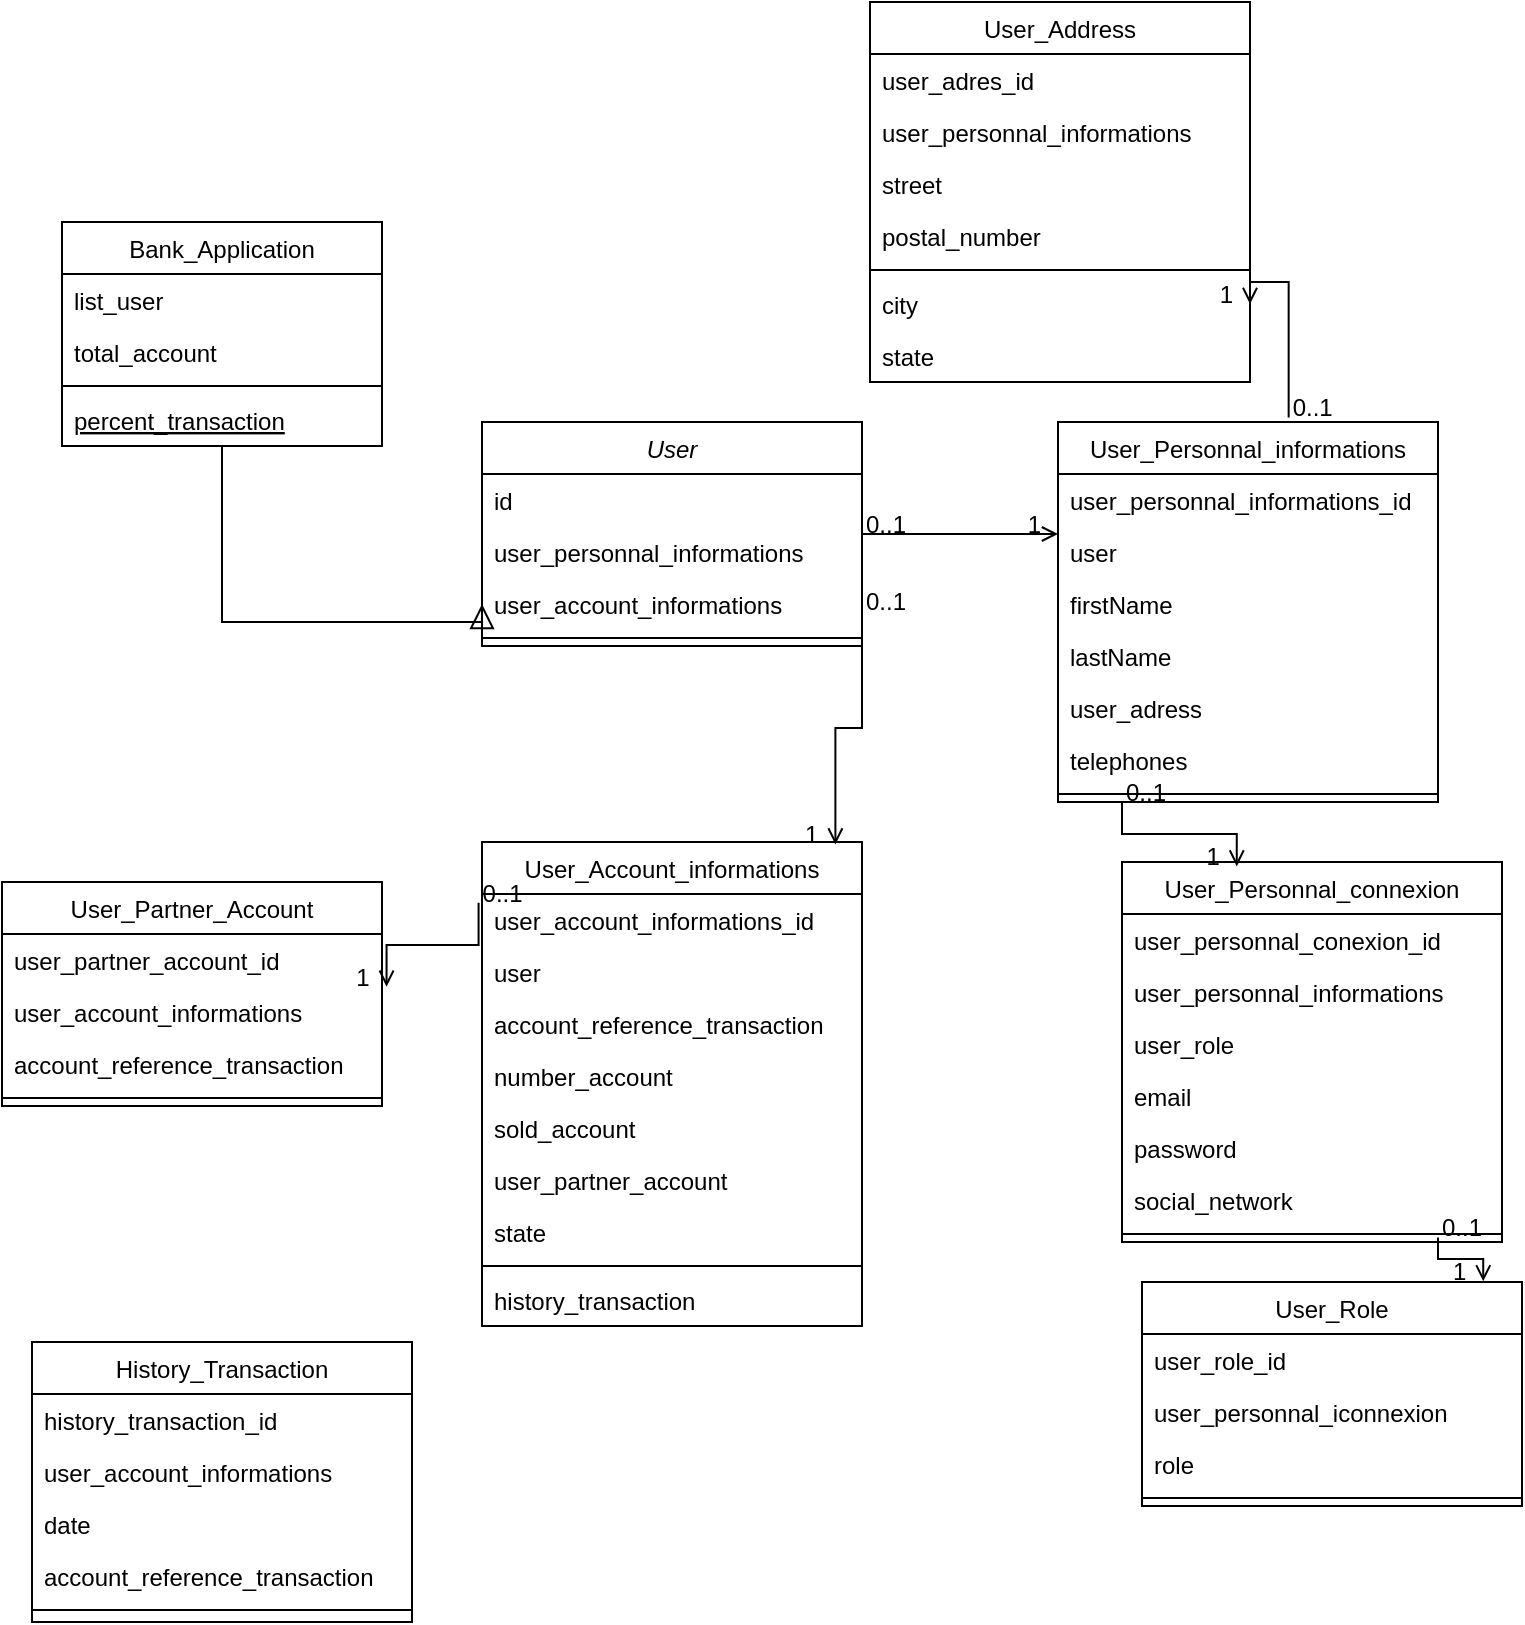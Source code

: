 <mxfile version="15.8.9" type="github">
  <diagram id="C5RBs43oDa-KdzZeNtuy" name="Page-1">
    <mxGraphModel dx="1609" dy="1605" grid="1" gridSize="10" guides="1" tooltips="1" connect="1" arrows="1" fold="1" page="1" pageScale="1" pageWidth="827" pageHeight="1169" math="0" shadow="0">
      <root>
        <mxCell id="WIyWlLk6GJQsqaUBKTNV-0" />
        <mxCell id="WIyWlLk6GJQsqaUBKTNV-1" parent="WIyWlLk6GJQsqaUBKTNV-0" />
        <mxCell id="zkfFHV4jXpPFQw0GAbJ--0" value="User" style="swimlane;fontStyle=2;align=center;verticalAlign=top;childLayout=stackLayout;horizontal=1;startSize=26;horizontalStack=0;resizeParent=1;resizeLast=0;collapsible=1;marginBottom=0;rounded=0;shadow=0;strokeWidth=1;" parent="WIyWlLk6GJQsqaUBKTNV-1" vertex="1">
          <mxGeometry x="220" y="120" width="190" height="112" as="geometry">
            <mxRectangle x="230" y="140" width="160" height="26" as="alternateBounds" />
          </mxGeometry>
        </mxCell>
        <mxCell id="zkfFHV4jXpPFQw0GAbJ--1" value="id" style="text;align=left;verticalAlign=top;spacingLeft=4;spacingRight=4;overflow=hidden;rotatable=0;points=[[0,0.5],[1,0.5]];portConstraint=eastwest;" parent="zkfFHV4jXpPFQw0GAbJ--0" vertex="1">
          <mxGeometry y="26" width="190" height="26" as="geometry" />
        </mxCell>
        <mxCell id="zkfFHV4jXpPFQw0GAbJ--2" value="user_personnal_informations" style="text;align=left;verticalAlign=top;spacingLeft=4;spacingRight=4;overflow=hidden;rotatable=0;points=[[0,0.5],[1,0.5]];portConstraint=eastwest;rounded=0;shadow=0;html=0;" parent="zkfFHV4jXpPFQw0GAbJ--0" vertex="1">
          <mxGeometry y="52" width="190" height="26" as="geometry" />
        </mxCell>
        <mxCell id="zkfFHV4jXpPFQw0GAbJ--3" value="user_account_informations" style="text;align=left;verticalAlign=top;spacingLeft=4;spacingRight=4;overflow=hidden;rotatable=0;points=[[0,0.5],[1,0.5]];portConstraint=eastwest;rounded=0;shadow=0;html=0;" parent="zkfFHV4jXpPFQw0GAbJ--0" vertex="1">
          <mxGeometry y="78" width="190" height="26" as="geometry" />
        </mxCell>
        <mxCell id="zkfFHV4jXpPFQw0GAbJ--4" value="" style="line;html=1;strokeWidth=1;align=left;verticalAlign=middle;spacingTop=-1;spacingLeft=3;spacingRight=3;rotatable=0;labelPosition=right;points=[];portConstraint=eastwest;" parent="zkfFHV4jXpPFQw0GAbJ--0" vertex="1">
          <mxGeometry y="104" width="190" height="8" as="geometry" />
        </mxCell>
        <mxCell id="zkfFHV4jXpPFQw0GAbJ--6" value="Bank_Application" style="swimlane;fontStyle=0;align=center;verticalAlign=top;childLayout=stackLayout;horizontal=1;startSize=26;horizontalStack=0;resizeParent=1;resizeLast=0;collapsible=1;marginBottom=0;rounded=0;shadow=0;strokeWidth=1;" parent="WIyWlLk6GJQsqaUBKTNV-1" vertex="1">
          <mxGeometry x="10" y="20" width="160" height="112" as="geometry">
            <mxRectangle x="130" y="380" width="160" height="26" as="alternateBounds" />
          </mxGeometry>
        </mxCell>
        <mxCell id="zkfFHV4jXpPFQw0GAbJ--7" value="list_user" style="text;align=left;verticalAlign=top;spacingLeft=4;spacingRight=4;overflow=hidden;rotatable=0;points=[[0,0.5],[1,0.5]];portConstraint=eastwest;" parent="zkfFHV4jXpPFQw0GAbJ--6" vertex="1">
          <mxGeometry y="26" width="160" height="26" as="geometry" />
        </mxCell>
        <mxCell id="zkfFHV4jXpPFQw0GAbJ--8" value="total_account" style="text;align=left;verticalAlign=top;spacingLeft=4;spacingRight=4;overflow=hidden;rotatable=0;points=[[0,0.5],[1,0.5]];portConstraint=eastwest;rounded=0;shadow=0;html=0;" parent="zkfFHV4jXpPFQw0GAbJ--6" vertex="1">
          <mxGeometry y="52" width="160" height="26" as="geometry" />
        </mxCell>
        <mxCell id="zkfFHV4jXpPFQw0GAbJ--9" value="" style="line;html=1;strokeWidth=1;align=left;verticalAlign=middle;spacingTop=-1;spacingLeft=3;spacingRight=3;rotatable=0;labelPosition=right;points=[];portConstraint=eastwest;" parent="zkfFHV4jXpPFQw0GAbJ--6" vertex="1">
          <mxGeometry y="78" width="160" height="8" as="geometry" />
        </mxCell>
        <mxCell id="zkfFHV4jXpPFQw0GAbJ--10" value="percent_transaction" style="text;align=left;verticalAlign=top;spacingLeft=4;spacingRight=4;overflow=hidden;rotatable=0;points=[[0,0.5],[1,0.5]];portConstraint=eastwest;fontStyle=4" parent="zkfFHV4jXpPFQw0GAbJ--6" vertex="1">
          <mxGeometry y="86" width="160" height="26" as="geometry" />
        </mxCell>
        <mxCell id="zkfFHV4jXpPFQw0GAbJ--12" value="" style="endArrow=block;endSize=10;endFill=0;shadow=0;strokeWidth=1;rounded=0;edgeStyle=elbowEdgeStyle;elbow=vertical;entryX=0;entryY=0.5;entryDx=0;entryDy=0;" parent="WIyWlLk6GJQsqaUBKTNV-1" source="zkfFHV4jXpPFQw0GAbJ--6" target="zkfFHV4jXpPFQw0GAbJ--3" edge="1">
          <mxGeometry width="160" relative="1" as="geometry">
            <mxPoint x="200" y="203" as="sourcePoint" />
            <mxPoint x="200" y="203" as="targetPoint" />
            <Array as="points">
              <mxPoint x="190" y="220" />
              <mxPoint x="270" y="420" />
            </Array>
          </mxGeometry>
        </mxCell>
        <mxCell id="zkfFHV4jXpPFQw0GAbJ--17" value="User_Personnal_informations" style="swimlane;fontStyle=0;align=center;verticalAlign=top;childLayout=stackLayout;horizontal=1;startSize=26;horizontalStack=0;resizeParent=1;resizeLast=0;collapsible=1;marginBottom=0;rounded=0;shadow=0;strokeWidth=1;" parent="WIyWlLk6GJQsqaUBKTNV-1" vertex="1">
          <mxGeometry x="508" y="120" width="190" height="190" as="geometry">
            <mxRectangle x="550" y="140" width="160" height="26" as="alternateBounds" />
          </mxGeometry>
        </mxCell>
        <mxCell id="zkfFHV4jXpPFQw0GAbJ--18" value="user_personnal_informations_id" style="text;align=left;verticalAlign=top;spacingLeft=4;spacingRight=4;overflow=hidden;rotatable=0;points=[[0,0.5],[1,0.5]];portConstraint=eastwest;" parent="zkfFHV4jXpPFQw0GAbJ--17" vertex="1">
          <mxGeometry y="26" width="190" height="26" as="geometry" />
        </mxCell>
        <mxCell id="SzeVuzCGJpDr-O2sNYCQ-15" value="user" style="text;align=left;verticalAlign=top;spacingLeft=4;spacingRight=4;overflow=hidden;rotatable=0;points=[[0,0.5],[1,0.5]];portConstraint=eastwest;rounded=0;shadow=0;html=0;" vertex="1" parent="zkfFHV4jXpPFQw0GAbJ--17">
          <mxGeometry y="52" width="190" height="26" as="geometry" />
        </mxCell>
        <mxCell id="zkfFHV4jXpPFQw0GAbJ--19" value="firstName" style="text;align=left;verticalAlign=top;spacingLeft=4;spacingRight=4;overflow=hidden;rotatable=0;points=[[0,0.5],[1,0.5]];portConstraint=eastwest;rounded=0;shadow=0;html=0;" parent="zkfFHV4jXpPFQw0GAbJ--17" vertex="1">
          <mxGeometry y="78" width="190" height="26" as="geometry" />
        </mxCell>
        <mxCell id="zkfFHV4jXpPFQw0GAbJ--20" value="lastName" style="text;align=left;verticalAlign=top;spacingLeft=4;spacingRight=4;overflow=hidden;rotatable=0;points=[[0,0.5],[1,0.5]];portConstraint=eastwest;rounded=0;shadow=0;html=0;" parent="zkfFHV4jXpPFQw0GAbJ--17" vertex="1">
          <mxGeometry y="104" width="190" height="26" as="geometry" />
        </mxCell>
        <mxCell id="zkfFHV4jXpPFQw0GAbJ--21" value="user_adress" style="text;align=left;verticalAlign=top;spacingLeft=4;spacingRight=4;overflow=hidden;rotatable=0;points=[[0,0.5],[1,0.5]];portConstraint=eastwest;rounded=0;shadow=0;html=0;" parent="zkfFHV4jXpPFQw0GAbJ--17" vertex="1">
          <mxGeometry y="130" width="190" height="26" as="geometry" />
        </mxCell>
        <mxCell id="zkfFHV4jXpPFQw0GAbJ--22" value="telephones" style="text;align=left;verticalAlign=top;spacingLeft=4;spacingRight=4;overflow=hidden;rotatable=0;points=[[0,0.5],[1,0.5]];portConstraint=eastwest;rounded=0;shadow=0;html=0;" parent="zkfFHV4jXpPFQw0GAbJ--17" vertex="1">
          <mxGeometry y="156" width="190" height="26" as="geometry" />
        </mxCell>
        <mxCell id="zkfFHV4jXpPFQw0GAbJ--23" value="" style="line;html=1;strokeWidth=1;align=left;verticalAlign=middle;spacingTop=-1;spacingLeft=3;spacingRight=3;rotatable=0;labelPosition=right;points=[];portConstraint=eastwest;" parent="zkfFHV4jXpPFQw0GAbJ--17" vertex="1">
          <mxGeometry y="182" width="190" height="8" as="geometry" />
        </mxCell>
        <mxCell id="zkfFHV4jXpPFQw0GAbJ--26" value="" style="endArrow=open;shadow=0;strokeWidth=1;rounded=0;endFill=1;edgeStyle=elbowEdgeStyle;elbow=vertical;" parent="WIyWlLk6GJQsqaUBKTNV-1" source="zkfFHV4jXpPFQw0GAbJ--0" target="zkfFHV4jXpPFQw0GAbJ--17" edge="1">
          <mxGeometry x="0.5" y="41" relative="1" as="geometry">
            <mxPoint x="380" y="192" as="sourcePoint" />
            <mxPoint x="540" y="192" as="targetPoint" />
            <mxPoint x="-40" y="32" as="offset" />
          </mxGeometry>
        </mxCell>
        <mxCell id="zkfFHV4jXpPFQw0GAbJ--27" value="0..1" style="resizable=0;align=left;verticalAlign=bottom;labelBackgroundColor=none;fontSize=12;" parent="zkfFHV4jXpPFQw0GAbJ--26" connectable="0" vertex="1">
          <mxGeometry x="-1" relative="1" as="geometry">
            <mxPoint y="4" as="offset" />
          </mxGeometry>
        </mxCell>
        <mxCell id="zkfFHV4jXpPFQw0GAbJ--28" value="1" style="resizable=0;align=right;verticalAlign=bottom;labelBackgroundColor=none;fontSize=12;" parent="zkfFHV4jXpPFQw0GAbJ--26" connectable="0" vertex="1">
          <mxGeometry x="1" relative="1" as="geometry">
            <mxPoint x="-7" y="4" as="offset" />
          </mxGeometry>
        </mxCell>
        <mxCell id="SzeVuzCGJpDr-O2sNYCQ-7" value="User_Personnal_connexion" style="swimlane;fontStyle=0;align=center;verticalAlign=top;childLayout=stackLayout;horizontal=1;startSize=26;horizontalStack=0;resizeParent=1;resizeLast=0;collapsible=1;marginBottom=0;rounded=0;shadow=0;strokeWidth=1;" vertex="1" parent="WIyWlLk6GJQsqaUBKTNV-1">
          <mxGeometry x="540" y="340" width="190" height="190" as="geometry">
            <mxRectangle x="550" y="140" width="160" height="26" as="alternateBounds" />
          </mxGeometry>
        </mxCell>
        <mxCell id="SzeVuzCGJpDr-O2sNYCQ-8" value="user_personnal_conexion_id" style="text;align=left;verticalAlign=top;spacingLeft=4;spacingRight=4;overflow=hidden;rotatable=0;points=[[0,0.5],[1,0.5]];portConstraint=eastwest;" vertex="1" parent="SzeVuzCGJpDr-O2sNYCQ-7">
          <mxGeometry y="26" width="190" height="26" as="geometry" />
        </mxCell>
        <mxCell id="SzeVuzCGJpDr-O2sNYCQ-9" value="user_personnal_informations" style="text;align=left;verticalAlign=top;spacingLeft=4;spacingRight=4;overflow=hidden;rotatable=0;points=[[0,0.5],[1,0.5]];portConstraint=eastwest;rounded=0;shadow=0;html=0;" vertex="1" parent="SzeVuzCGJpDr-O2sNYCQ-7">
          <mxGeometry y="52" width="190" height="26" as="geometry" />
        </mxCell>
        <mxCell id="SzeVuzCGJpDr-O2sNYCQ-32" value="user_role" style="text;align=left;verticalAlign=top;spacingLeft=4;spacingRight=4;overflow=hidden;rotatable=0;points=[[0,0.5],[1,0.5]];portConstraint=eastwest;rounded=0;shadow=0;html=0;" vertex="1" parent="SzeVuzCGJpDr-O2sNYCQ-7">
          <mxGeometry y="78" width="190" height="26" as="geometry" />
        </mxCell>
        <mxCell id="SzeVuzCGJpDr-O2sNYCQ-10" value="email" style="text;align=left;verticalAlign=top;spacingLeft=4;spacingRight=4;overflow=hidden;rotatable=0;points=[[0,0.5],[1,0.5]];portConstraint=eastwest;rounded=0;shadow=0;html=0;" vertex="1" parent="SzeVuzCGJpDr-O2sNYCQ-7">
          <mxGeometry y="104" width="190" height="26" as="geometry" />
        </mxCell>
        <mxCell id="SzeVuzCGJpDr-O2sNYCQ-11" value="password" style="text;align=left;verticalAlign=top;spacingLeft=4;spacingRight=4;overflow=hidden;rotatable=0;points=[[0,0.5],[1,0.5]];portConstraint=eastwest;rounded=0;shadow=0;html=0;" vertex="1" parent="SzeVuzCGJpDr-O2sNYCQ-7">
          <mxGeometry y="130" width="190" height="26" as="geometry" />
        </mxCell>
        <mxCell id="SzeVuzCGJpDr-O2sNYCQ-12" value="social_network" style="text;align=left;verticalAlign=top;spacingLeft=4;spacingRight=4;overflow=hidden;rotatable=0;points=[[0,0.5],[1,0.5]];portConstraint=eastwest;rounded=0;shadow=0;html=0;" vertex="1" parent="SzeVuzCGJpDr-O2sNYCQ-7">
          <mxGeometry y="156" width="190" height="26" as="geometry" />
        </mxCell>
        <mxCell id="SzeVuzCGJpDr-O2sNYCQ-13" value="" style="line;html=1;strokeWidth=1;align=left;verticalAlign=middle;spacingTop=-1;spacingLeft=3;spacingRight=3;rotatable=0;labelPosition=right;points=[];portConstraint=eastwest;" vertex="1" parent="SzeVuzCGJpDr-O2sNYCQ-7">
          <mxGeometry y="182" width="190" height="8" as="geometry" />
        </mxCell>
        <mxCell id="SzeVuzCGJpDr-O2sNYCQ-16" value="" style="endArrow=open;shadow=0;strokeWidth=1;rounded=0;endFill=1;edgeStyle=elbowEdgeStyle;elbow=vertical;entryX=0.302;entryY=0.012;entryDx=0;entryDy=0;entryPerimeter=0;" edge="1" parent="WIyWlLk6GJQsqaUBKTNV-1" target="SzeVuzCGJpDr-O2sNYCQ-7">
          <mxGeometry x="0.5" y="41" relative="1" as="geometry">
            <mxPoint x="540" y="310" as="sourcePoint" />
            <mxPoint x="638" y="310" as="targetPoint" />
            <mxPoint x="-40" y="32" as="offset" />
          </mxGeometry>
        </mxCell>
        <mxCell id="SzeVuzCGJpDr-O2sNYCQ-17" value="0..1" style="resizable=0;align=left;verticalAlign=bottom;labelBackgroundColor=none;fontSize=12;" connectable="0" vertex="1" parent="SzeVuzCGJpDr-O2sNYCQ-16">
          <mxGeometry x="-1" relative="1" as="geometry">
            <mxPoint y="4" as="offset" />
          </mxGeometry>
        </mxCell>
        <mxCell id="SzeVuzCGJpDr-O2sNYCQ-18" value="1" style="resizable=0;align=right;verticalAlign=bottom;labelBackgroundColor=none;fontSize=12;" connectable="0" vertex="1" parent="SzeVuzCGJpDr-O2sNYCQ-16">
          <mxGeometry x="1" relative="1" as="geometry">
            <mxPoint x="-7" y="4" as="offset" />
          </mxGeometry>
        </mxCell>
        <mxCell id="SzeVuzCGJpDr-O2sNYCQ-19" value="User_Address" style="swimlane;fontStyle=0;align=center;verticalAlign=top;childLayout=stackLayout;horizontal=1;startSize=26;horizontalStack=0;resizeParent=1;resizeLast=0;collapsible=1;marginBottom=0;rounded=0;shadow=0;strokeWidth=1;" vertex="1" parent="WIyWlLk6GJQsqaUBKTNV-1">
          <mxGeometry x="414" y="-90" width="190" height="190" as="geometry">
            <mxRectangle x="550" y="140" width="160" height="26" as="alternateBounds" />
          </mxGeometry>
        </mxCell>
        <mxCell id="SzeVuzCGJpDr-O2sNYCQ-20" value="user_adres_id" style="text;align=left;verticalAlign=top;spacingLeft=4;spacingRight=4;overflow=hidden;rotatable=0;points=[[0,0.5],[1,0.5]];portConstraint=eastwest;" vertex="1" parent="SzeVuzCGJpDr-O2sNYCQ-19">
          <mxGeometry y="26" width="190" height="26" as="geometry" />
        </mxCell>
        <mxCell id="SzeVuzCGJpDr-O2sNYCQ-21" value="user_personnal_informations" style="text;align=left;verticalAlign=top;spacingLeft=4;spacingRight=4;overflow=hidden;rotatable=0;points=[[0,0.5],[1,0.5]];portConstraint=eastwest;rounded=0;shadow=0;html=0;" vertex="1" parent="SzeVuzCGJpDr-O2sNYCQ-19">
          <mxGeometry y="52" width="190" height="26" as="geometry" />
        </mxCell>
        <mxCell id="SzeVuzCGJpDr-O2sNYCQ-22" value="street" style="text;align=left;verticalAlign=top;spacingLeft=4;spacingRight=4;overflow=hidden;rotatable=0;points=[[0,0.5],[1,0.5]];portConstraint=eastwest;rounded=0;shadow=0;html=0;" vertex="1" parent="SzeVuzCGJpDr-O2sNYCQ-19">
          <mxGeometry y="78" width="190" height="26" as="geometry" />
        </mxCell>
        <mxCell id="SzeVuzCGJpDr-O2sNYCQ-23" value="postal_number&#xa;" style="text;align=left;verticalAlign=top;spacingLeft=4;spacingRight=4;overflow=hidden;rotatable=0;points=[[0,0.5],[1,0.5]];portConstraint=eastwest;rounded=0;shadow=0;html=0;" vertex="1" parent="SzeVuzCGJpDr-O2sNYCQ-19">
          <mxGeometry y="104" width="190" height="26" as="geometry" />
        </mxCell>
        <mxCell id="SzeVuzCGJpDr-O2sNYCQ-26" value="" style="line;html=1;strokeWidth=1;align=left;verticalAlign=middle;spacingTop=-1;spacingLeft=3;spacingRight=3;rotatable=0;labelPosition=right;points=[];portConstraint=eastwest;" vertex="1" parent="SzeVuzCGJpDr-O2sNYCQ-19">
          <mxGeometry y="130" width="190" height="8" as="geometry" />
        </mxCell>
        <mxCell id="SzeVuzCGJpDr-O2sNYCQ-27" value="city" style="text;align=left;verticalAlign=top;spacingLeft=4;spacingRight=4;overflow=hidden;rotatable=0;points=[[0,0.5],[1,0.5]];portConstraint=eastwest;rounded=0;shadow=0;html=0;" vertex="1" parent="SzeVuzCGJpDr-O2sNYCQ-19">
          <mxGeometry y="138" width="190" height="26" as="geometry" />
        </mxCell>
        <mxCell id="SzeVuzCGJpDr-O2sNYCQ-28" value="state" style="text;align=left;verticalAlign=top;spacingLeft=4;spacingRight=4;overflow=hidden;rotatable=0;points=[[0,0.5],[1,0.5]];portConstraint=eastwest;rounded=0;shadow=0;html=0;" vertex="1" parent="SzeVuzCGJpDr-O2sNYCQ-19">
          <mxGeometry y="164" width="190" height="26" as="geometry" />
        </mxCell>
        <mxCell id="SzeVuzCGJpDr-O2sNYCQ-29" value="" style="endArrow=open;shadow=0;strokeWidth=1;rounded=0;endFill=1;edgeStyle=elbowEdgeStyle;elbow=vertical;entryX=1;entryY=0.5;entryDx=0;entryDy=0;exitX=0.607;exitY=-0.012;exitDx=0;exitDy=0;exitPerimeter=0;" edge="1" parent="WIyWlLk6GJQsqaUBKTNV-1" source="zkfFHV4jXpPFQw0GAbJ--17" target="SzeVuzCGJpDr-O2sNYCQ-27">
          <mxGeometry x="0.5" y="41" relative="1" as="geometry">
            <mxPoint x="620" y="80" as="sourcePoint" />
            <mxPoint x="677.38" y="111.968" as="targetPoint" />
            <mxPoint x="-40" y="32" as="offset" />
            <Array as="points">
              <mxPoint x="670" y="50" />
              <mxPoint x="610" y="30" />
              <mxPoint x="604" y="70" />
            </Array>
          </mxGeometry>
        </mxCell>
        <mxCell id="SzeVuzCGJpDr-O2sNYCQ-30" value="0..1" style="resizable=0;align=left;verticalAlign=bottom;labelBackgroundColor=none;fontSize=12;" connectable="0" vertex="1" parent="SzeVuzCGJpDr-O2sNYCQ-29">
          <mxGeometry x="-1" relative="1" as="geometry">
            <mxPoint y="4" as="offset" />
          </mxGeometry>
        </mxCell>
        <mxCell id="SzeVuzCGJpDr-O2sNYCQ-31" value="1" style="resizable=0;align=right;verticalAlign=bottom;labelBackgroundColor=none;fontSize=12;" connectable="0" vertex="1" parent="SzeVuzCGJpDr-O2sNYCQ-29">
          <mxGeometry x="1" relative="1" as="geometry">
            <mxPoint x="-7" y="4" as="offset" />
          </mxGeometry>
        </mxCell>
        <mxCell id="SzeVuzCGJpDr-O2sNYCQ-33" value="User_Role" style="swimlane;fontStyle=0;align=center;verticalAlign=top;childLayout=stackLayout;horizontal=1;startSize=26;horizontalStack=0;resizeParent=1;resizeLast=0;collapsible=1;marginBottom=0;rounded=0;shadow=0;strokeWidth=1;" vertex="1" parent="WIyWlLk6GJQsqaUBKTNV-1">
          <mxGeometry x="550" y="550" width="190" height="112" as="geometry">
            <mxRectangle x="550" y="140" width="160" height="26" as="alternateBounds" />
          </mxGeometry>
        </mxCell>
        <mxCell id="SzeVuzCGJpDr-O2sNYCQ-34" value="user_role_id" style="text;align=left;verticalAlign=top;spacingLeft=4;spacingRight=4;overflow=hidden;rotatable=0;points=[[0,0.5],[1,0.5]];portConstraint=eastwest;" vertex="1" parent="SzeVuzCGJpDr-O2sNYCQ-33">
          <mxGeometry y="26" width="190" height="26" as="geometry" />
        </mxCell>
        <mxCell id="SzeVuzCGJpDr-O2sNYCQ-35" value="user_personnal_iconnexion" style="text;align=left;verticalAlign=top;spacingLeft=4;spacingRight=4;overflow=hidden;rotatable=0;points=[[0,0.5],[1,0.5]];portConstraint=eastwest;rounded=0;shadow=0;html=0;" vertex="1" parent="SzeVuzCGJpDr-O2sNYCQ-33">
          <mxGeometry y="52" width="190" height="26" as="geometry" />
        </mxCell>
        <mxCell id="SzeVuzCGJpDr-O2sNYCQ-36" value="role" style="text;align=left;verticalAlign=top;spacingLeft=4;spacingRight=4;overflow=hidden;rotatable=0;points=[[0,0.5],[1,0.5]];portConstraint=eastwest;rounded=0;shadow=0;html=0;" vertex="1" parent="SzeVuzCGJpDr-O2sNYCQ-33">
          <mxGeometry y="78" width="190" height="26" as="geometry" />
        </mxCell>
        <mxCell id="SzeVuzCGJpDr-O2sNYCQ-40" value="" style="line;html=1;strokeWidth=1;align=left;verticalAlign=middle;spacingTop=-1;spacingLeft=3;spacingRight=3;rotatable=0;labelPosition=right;points=[];portConstraint=eastwest;" vertex="1" parent="SzeVuzCGJpDr-O2sNYCQ-33">
          <mxGeometry y="104" width="190" height="8" as="geometry" />
        </mxCell>
        <mxCell id="SzeVuzCGJpDr-O2sNYCQ-41" value="" style="endArrow=open;shadow=0;strokeWidth=1;rounded=0;endFill=1;edgeStyle=elbowEdgeStyle;elbow=vertical;entryX=0.898;entryY=-0.003;entryDx=0;entryDy=0;entryPerimeter=0;" edge="1" parent="WIyWlLk6GJQsqaUBKTNV-1" target="SzeVuzCGJpDr-O2sNYCQ-33">
          <mxGeometry x="0.5" y="41" relative="1" as="geometry">
            <mxPoint x="698" y="527.72" as="sourcePoint" />
            <mxPoint x="755.38" y="560" as="targetPoint" />
            <mxPoint x="-40" y="32" as="offset" />
          </mxGeometry>
        </mxCell>
        <mxCell id="SzeVuzCGJpDr-O2sNYCQ-42" value="0..1" style="resizable=0;align=left;verticalAlign=bottom;labelBackgroundColor=none;fontSize=12;" connectable="0" vertex="1" parent="SzeVuzCGJpDr-O2sNYCQ-41">
          <mxGeometry x="-1" relative="1" as="geometry">
            <mxPoint y="4" as="offset" />
          </mxGeometry>
        </mxCell>
        <mxCell id="SzeVuzCGJpDr-O2sNYCQ-43" value="1" style="resizable=0;align=right;verticalAlign=bottom;labelBackgroundColor=none;fontSize=12;" connectable="0" vertex="1" parent="SzeVuzCGJpDr-O2sNYCQ-41">
          <mxGeometry x="1" relative="1" as="geometry">
            <mxPoint x="-7" y="4" as="offset" />
          </mxGeometry>
        </mxCell>
        <mxCell id="SzeVuzCGJpDr-O2sNYCQ-44" value="User_Account_informations" style="swimlane;fontStyle=0;align=center;verticalAlign=top;childLayout=stackLayout;horizontal=1;startSize=26;horizontalStack=0;resizeParent=1;resizeLast=0;collapsible=1;marginBottom=0;rounded=0;shadow=0;strokeWidth=1;" vertex="1" parent="WIyWlLk6GJQsqaUBKTNV-1">
          <mxGeometry x="220" y="330" width="190" height="242" as="geometry">
            <mxRectangle x="550" y="140" width="160" height="26" as="alternateBounds" />
          </mxGeometry>
        </mxCell>
        <mxCell id="SzeVuzCGJpDr-O2sNYCQ-45" value="user_account_informations_id" style="text;align=left;verticalAlign=top;spacingLeft=4;spacingRight=4;overflow=hidden;rotatable=0;points=[[0,0.5],[1,0.5]];portConstraint=eastwest;" vertex="1" parent="SzeVuzCGJpDr-O2sNYCQ-44">
          <mxGeometry y="26" width="190" height="26" as="geometry" />
        </mxCell>
        <mxCell id="SzeVuzCGJpDr-O2sNYCQ-46" value="user" style="text;align=left;verticalAlign=top;spacingLeft=4;spacingRight=4;overflow=hidden;rotatable=0;points=[[0,0.5],[1,0.5]];portConstraint=eastwest;rounded=0;shadow=0;html=0;" vertex="1" parent="SzeVuzCGJpDr-O2sNYCQ-44">
          <mxGeometry y="52" width="190" height="26" as="geometry" />
        </mxCell>
        <mxCell id="SzeVuzCGJpDr-O2sNYCQ-68" value="account_reference_transaction" style="text;align=left;verticalAlign=top;spacingLeft=4;spacingRight=4;overflow=hidden;rotatable=0;points=[[0,0.5],[1,0.5]];portConstraint=eastwest;rounded=0;shadow=0;html=0;" vertex="1" parent="SzeVuzCGJpDr-O2sNYCQ-44">
          <mxGeometry y="78" width="190" height="26" as="geometry" />
        </mxCell>
        <mxCell id="SzeVuzCGJpDr-O2sNYCQ-47" value="number_account" style="text;align=left;verticalAlign=top;spacingLeft=4;spacingRight=4;overflow=hidden;rotatable=0;points=[[0,0.5],[1,0.5]];portConstraint=eastwest;rounded=0;shadow=0;html=0;" vertex="1" parent="SzeVuzCGJpDr-O2sNYCQ-44">
          <mxGeometry y="104" width="190" height="26" as="geometry" />
        </mxCell>
        <mxCell id="SzeVuzCGJpDr-O2sNYCQ-48" value="sold_account" style="text;align=left;verticalAlign=top;spacingLeft=4;spacingRight=4;overflow=hidden;rotatable=0;points=[[0,0.5],[1,0.5]];portConstraint=eastwest;rounded=0;shadow=0;html=0;" vertex="1" parent="SzeVuzCGJpDr-O2sNYCQ-44">
          <mxGeometry y="130" width="190" height="26" as="geometry" />
        </mxCell>
        <mxCell id="SzeVuzCGJpDr-O2sNYCQ-49" value="user_partner_account" style="text;align=left;verticalAlign=top;spacingLeft=4;spacingRight=4;overflow=hidden;rotatable=0;points=[[0,0.5],[1,0.5]];portConstraint=eastwest;rounded=0;shadow=0;html=0;" vertex="1" parent="SzeVuzCGJpDr-O2sNYCQ-44">
          <mxGeometry y="156" width="190" height="26" as="geometry" />
        </mxCell>
        <mxCell id="SzeVuzCGJpDr-O2sNYCQ-50" value="state" style="text;align=left;verticalAlign=top;spacingLeft=4;spacingRight=4;overflow=hidden;rotatable=0;points=[[0,0.5],[1,0.5]];portConstraint=eastwest;rounded=0;shadow=0;html=0;" vertex="1" parent="SzeVuzCGJpDr-O2sNYCQ-44">
          <mxGeometry y="182" width="190" height="26" as="geometry" />
        </mxCell>
        <mxCell id="SzeVuzCGJpDr-O2sNYCQ-51" value="" style="line;html=1;strokeWidth=1;align=left;verticalAlign=middle;spacingTop=-1;spacingLeft=3;spacingRight=3;rotatable=0;labelPosition=right;points=[];portConstraint=eastwest;" vertex="1" parent="SzeVuzCGJpDr-O2sNYCQ-44">
          <mxGeometry y="208" width="190" height="8" as="geometry" />
        </mxCell>
        <mxCell id="SzeVuzCGJpDr-O2sNYCQ-58" value="history_transaction" style="text;align=left;verticalAlign=top;spacingLeft=4;spacingRight=4;overflow=hidden;rotatable=0;points=[[0,0.5],[1,0.5]];portConstraint=eastwest;rounded=0;shadow=0;html=0;" vertex="1" parent="SzeVuzCGJpDr-O2sNYCQ-44">
          <mxGeometry y="216" width="190" height="26" as="geometry" />
        </mxCell>
        <mxCell id="SzeVuzCGJpDr-O2sNYCQ-55" value="" style="endArrow=open;shadow=0;strokeWidth=1;rounded=0;endFill=1;edgeStyle=elbowEdgeStyle;elbow=vertical;entryX=0.93;entryY=0.005;entryDx=0;entryDy=0;entryPerimeter=0;" edge="1" parent="WIyWlLk6GJQsqaUBKTNV-1" target="SzeVuzCGJpDr-O2sNYCQ-44">
          <mxGeometry x="0.5" y="41" relative="1" as="geometry">
            <mxPoint x="410" y="214.5" as="sourcePoint" />
            <mxPoint x="470" y="340" as="targetPoint" />
            <mxPoint x="-40" y="32" as="offset" />
          </mxGeometry>
        </mxCell>
        <mxCell id="SzeVuzCGJpDr-O2sNYCQ-56" value="0..1" style="resizable=0;align=left;verticalAlign=bottom;labelBackgroundColor=none;fontSize=12;" connectable="0" vertex="1" parent="SzeVuzCGJpDr-O2sNYCQ-55">
          <mxGeometry x="-1" relative="1" as="geometry">
            <mxPoint y="4" as="offset" />
          </mxGeometry>
        </mxCell>
        <mxCell id="SzeVuzCGJpDr-O2sNYCQ-57" value="1" style="resizable=0;align=right;verticalAlign=bottom;labelBackgroundColor=none;fontSize=12;" connectable="0" vertex="1" parent="SzeVuzCGJpDr-O2sNYCQ-55">
          <mxGeometry x="1" relative="1" as="geometry">
            <mxPoint x="-7" y="4" as="offset" />
          </mxGeometry>
        </mxCell>
        <mxCell id="SzeVuzCGJpDr-O2sNYCQ-59" value="User_Partner_Account" style="swimlane;fontStyle=0;align=center;verticalAlign=top;childLayout=stackLayout;horizontal=1;startSize=26;horizontalStack=0;resizeParent=1;resizeLast=0;collapsible=1;marginBottom=0;rounded=0;shadow=0;strokeWidth=1;" vertex="1" parent="WIyWlLk6GJQsqaUBKTNV-1">
          <mxGeometry x="-20" y="350" width="190" height="112" as="geometry">
            <mxRectangle x="550" y="140" width="160" height="26" as="alternateBounds" />
          </mxGeometry>
        </mxCell>
        <mxCell id="SzeVuzCGJpDr-O2sNYCQ-60" value="user_partner_account_id" style="text;align=left;verticalAlign=top;spacingLeft=4;spacingRight=4;overflow=hidden;rotatable=0;points=[[0,0.5],[1,0.5]];portConstraint=eastwest;" vertex="1" parent="SzeVuzCGJpDr-O2sNYCQ-59">
          <mxGeometry y="26" width="190" height="26" as="geometry" />
        </mxCell>
        <mxCell id="SzeVuzCGJpDr-O2sNYCQ-61" value="user_account_informations" style="text;align=left;verticalAlign=top;spacingLeft=4;spacingRight=4;overflow=hidden;rotatable=0;points=[[0,0.5],[1,0.5]];portConstraint=eastwest;rounded=0;shadow=0;html=0;" vertex="1" parent="SzeVuzCGJpDr-O2sNYCQ-59">
          <mxGeometry y="52" width="190" height="26" as="geometry" />
        </mxCell>
        <mxCell id="SzeVuzCGJpDr-O2sNYCQ-62" value="account_reference_transaction" style="text;align=left;verticalAlign=top;spacingLeft=4;spacingRight=4;overflow=hidden;rotatable=0;points=[[0,0.5],[1,0.5]];portConstraint=eastwest;rounded=0;shadow=0;html=0;" vertex="1" parent="SzeVuzCGJpDr-O2sNYCQ-59">
          <mxGeometry y="78" width="190" height="26" as="geometry" />
        </mxCell>
        <mxCell id="SzeVuzCGJpDr-O2sNYCQ-66" value="" style="line;html=1;strokeWidth=1;align=left;verticalAlign=middle;spacingTop=-1;spacingLeft=3;spacingRight=3;rotatable=0;labelPosition=right;points=[];portConstraint=eastwest;" vertex="1" parent="SzeVuzCGJpDr-O2sNYCQ-59">
          <mxGeometry y="104" width="190" height="8" as="geometry" />
        </mxCell>
        <mxCell id="SzeVuzCGJpDr-O2sNYCQ-69" value="" style="endArrow=open;shadow=0;strokeWidth=1;rounded=0;endFill=1;edgeStyle=elbowEdgeStyle;elbow=vertical;exitX=-0.009;exitY=0.167;exitDx=0;exitDy=0;exitPerimeter=0;entryX=1.012;entryY=0.013;entryDx=0;entryDy=0;entryPerimeter=0;" edge="1" parent="WIyWlLk6GJQsqaUBKTNV-1" source="SzeVuzCGJpDr-O2sNYCQ-45" target="SzeVuzCGJpDr-O2sNYCQ-61">
          <mxGeometry x="0.5" y="41" relative="1" as="geometry">
            <mxPoint x="122" y="330" as="sourcePoint" />
            <mxPoint x="220" y="330" as="targetPoint" />
            <mxPoint x="-40" y="32" as="offset" />
          </mxGeometry>
        </mxCell>
        <mxCell id="SzeVuzCGJpDr-O2sNYCQ-70" value="0..1" style="resizable=0;align=left;verticalAlign=bottom;labelBackgroundColor=none;fontSize=12;" connectable="0" vertex="1" parent="SzeVuzCGJpDr-O2sNYCQ-69">
          <mxGeometry x="-1" relative="1" as="geometry">
            <mxPoint y="4" as="offset" />
          </mxGeometry>
        </mxCell>
        <mxCell id="SzeVuzCGJpDr-O2sNYCQ-71" value="1" style="resizable=0;align=right;verticalAlign=bottom;labelBackgroundColor=none;fontSize=12;" connectable="0" vertex="1" parent="SzeVuzCGJpDr-O2sNYCQ-69">
          <mxGeometry x="1" relative="1" as="geometry">
            <mxPoint x="-7" y="4" as="offset" />
          </mxGeometry>
        </mxCell>
        <mxCell id="SzeVuzCGJpDr-O2sNYCQ-72" value="History_Transaction" style="swimlane;fontStyle=0;align=center;verticalAlign=top;childLayout=stackLayout;horizontal=1;startSize=26;horizontalStack=0;resizeParent=1;resizeLast=0;collapsible=1;marginBottom=0;rounded=0;shadow=0;strokeWidth=1;" vertex="1" parent="WIyWlLk6GJQsqaUBKTNV-1">
          <mxGeometry x="-5" y="580" width="190" height="140" as="geometry">
            <mxRectangle x="550" y="140" width="160" height="26" as="alternateBounds" />
          </mxGeometry>
        </mxCell>
        <mxCell id="SzeVuzCGJpDr-O2sNYCQ-73" value="history_transaction_id" style="text;align=left;verticalAlign=top;spacingLeft=4;spacingRight=4;overflow=hidden;rotatable=0;points=[[0,0.5],[1,0.5]];portConstraint=eastwest;" vertex="1" parent="SzeVuzCGJpDr-O2sNYCQ-72">
          <mxGeometry y="26" width="190" height="26" as="geometry" />
        </mxCell>
        <mxCell id="SzeVuzCGJpDr-O2sNYCQ-74" value="user_account_informations" style="text;align=left;verticalAlign=top;spacingLeft=4;spacingRight=4;overflow=hidden;rotatable=0;points=[[0,0.5],[1,0.5]];portConstraint=eastwest;rounded=0;shadow=0;html=0;" vertex="1" parent="SzeVuzCGJpDr-O2sNYCQ-72">
          <mxGeometry y="52" width="190" height="26" as="geometry" />
        </mxCell>
        <mxCell id="SzeVuzCGJpDr-O2sNYCQ-75" value="date" style="text;align=left;verticalAlign=top;spacingLeft=4;spacingRight=4;overflow=hidden;rotatable=0;points=[[0,0.5],[1,0.5]];portConstraint=eastwest;rounded=0;shadow=0;html=0;" vertex="1" parent="SzeVuzCGJpDr-O2sNYCQ-72">
          <mxGeometry y="78" width="190" height="26" as="geometry" />
        </mxCell>
        <mxCell id="SzeVuzCGJpDr-O2sNYCQ-76" value="account_reference_transaction" style="text;align=left;verticalAlign=top;spacingLeft=4;spacingRight=4;overflow=hidden;rotatable=0;points=[[0,0.5],[1,0.5]];portConstraint=eastwest;rounded=0;shadow=0;html=0;" vertex="1" parent="SzeVuzCGJpDr-O2sNYCQ-72">
          <mxGeometry y="104" width="190" height="26" as="geometry" />
        </mxCell>
        <mxCell id="SzeVuzCGJpDr-O2sNYCQ-80" value="" style="line;html=1;strokeWidth=1;align=left;verticalAlign=middle;spacingTop=-1;spacingLeft=3;spacingRight=3;rotatable=0;labelPosition=right;points=[];portConstraint=eastwest;" vertex="1" parent="SzeVuzCGJpDr-O2sNYCQ-72">
          <mxGeometry y="130" width="190" height="8" as="geometry" />
        </mxCell>
      </root>
    </mxGraphModel>
  </diagram>
</mxfile>
